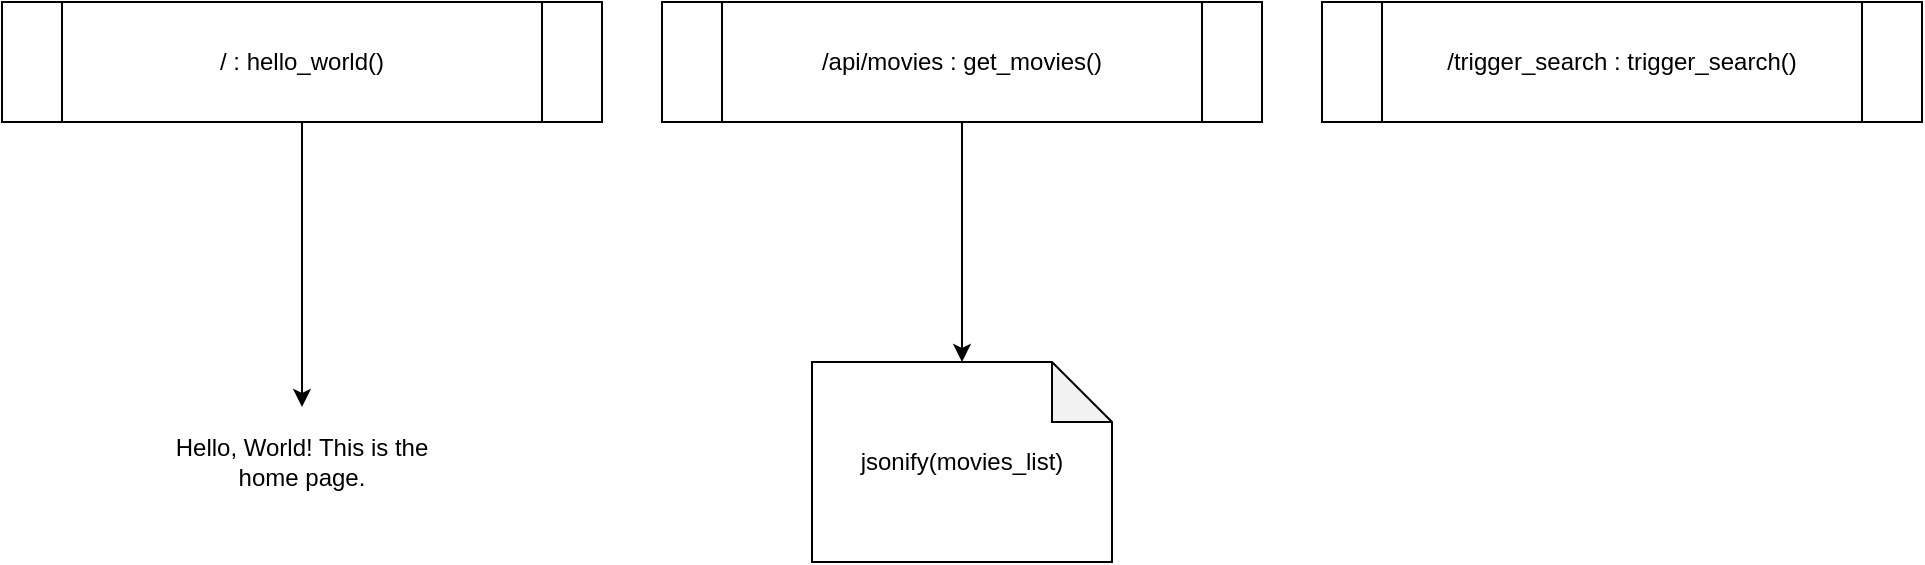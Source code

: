 <mxfile version="22.1.16" type="github">
  <diagram name="Page-1" id="FavIiO_On8jeepOU1Gb4">
    <mxGraphModel dx="1050" dy="522" grid="1" gridSize="10" guides="1" tooltips="1" connect="1" arrows="1" fold="1" page="1" pageScale="1" pageWidth="850" pageHeight="1100" math="0" shadow="0">
      <root>
        <mxCell id="0" />
        <mxCell id="1" parent="0" />
        <mxCell id="EQATGkMoCbNwmrRgMAHa-1" value="/trigger_search&amp;nbsp;: trigger_search()" style="shape=process;whiteSpace=wrap;html=1;backgroundOutline=1;" vertex="1" parent="1">
          <mxGeometry x="670" y="10" width="300" height="60" as="geometry" />
        </mxCell>
        <mxCell id="EQATGkMoCbNwmrRgMAHa-2" value="/ : hello_world()" style="shape=process;whiteSpace=wrap;html=1;backgroundOutline=1;" vertex="1" parent="1">
          <mxGeometry x="10" y="10" width="300" height="60" as="geometry" />
        </mxCell>
        <mxCell id="EQATGkMoCbNwmrRgMAHa-4" value="/api/movies&amp;nbsp;:&amp;nbsp;get_movies&lt;span style=&quot;background-color: initial;&quot;&gt;()&lt;/span&gt;" style="shape=process;whiteSpace=wrap;html=1;backgroundOutline=1;" vertex="1" parent="1">
          <mxGeometry x="340" y="10" width="300" height="60" as="geometry" />
        </mxCell>
        <mxCell id="EQATGkMoCbNwmrRgMAHa-5" value="jsonify(movies_list)" style="shape=note;whiteSpace=wrap;html=1;backgroundOutline=1;darkOpacity=0.05;" vertex="1" parent="1">
          <mxGeometry x="415" y="190" width="150" height="100" as="geometry" />
        </mxCell>
        <mxCell id="EQATGkMoCbNwmrRgMAHa-6" value="" style="endArrow=classic;html=1;rounded=0;exitX=0.5;exitY=1;exitDx=0;exitDy=0;entryX=0.5;entryY=0;entryDx=0;entryDy=0;entryPerimeter=0;" edge="1" parent="1" source="EQATGkMoCbNwmrRgMAHa-4" target="EQATGkMoCbNwmrRgMAHa-5">
          <mxGeometry width="50" height="50" relative="1" as="geometry">
            <mxPoint x="380" y="280" as="sourcePoint" />
            <mxPoint x="430" y="230" as="targetPoint" />
          </mxGeometry>
        </mxCell>
        <mxCell id="EQATGkMoCbNwmrRgMAHa-7" value="Hello, World! This is the home page." style="text;html=1;strokeColor=none;fillColor=none;align=center;verticalAlign=middle;whiteSpace=wrap;rounded=0;" vertex="1" parent="1">
          <mxGeometry x="85" y="212.5" width="150" height="55" as="geometry" />
        </mxCell>
        <mxCell id="EQATGkMoCbNwmrRgMAHa-8" value="" style="endArrow=classic;html=1;rounded=0;exitX=0.5;exitY=1;exitDx=0;exitDy=0;entryX=0.5;entryY=0;entryDx=0;entryDy=0;" edge="1" parent="1" source="EQATGkMoCbNwmrRgMAHa-2" target="EQATGkMoCbNwmrRgMAHa-7">
          <mxGeometry width="50" height="50" relative="1" as="geometry">
            <mxPoint x="380" y="270" as="sourcePoint" />
            <mxPoint x="430" y="220" as="targetPoint" />
          </mxGeometry>
        </mxCell>
      </root>
    </mxGraphModel>
  </diagram>
</mxfile>
